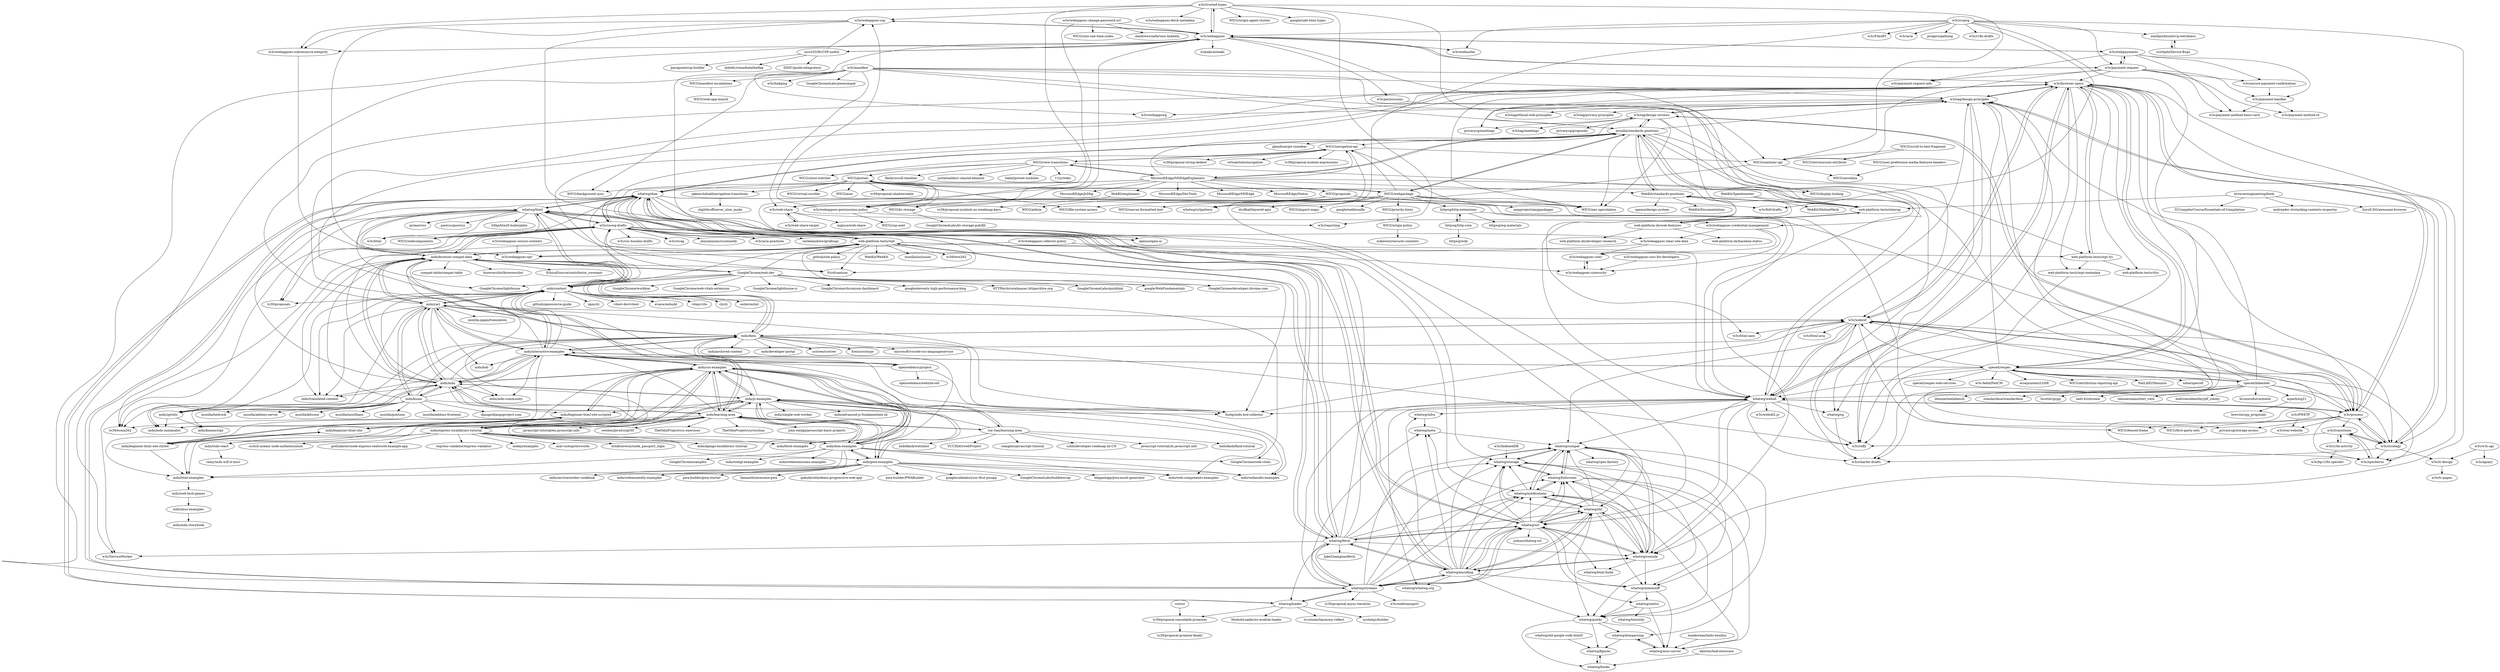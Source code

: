 digraph G {
"w3c/trusted-types" -> "WICG/sanitizer-api"
"w3c/trusted-types" -> "w3c/webappsec-csp"
"w3c/trusted-types" -> "w3c/webappsec-fetch-metadata"
"w3c/trusted-types" -> "w3c/webappsec-subresource-integrity"
"w3c/trusted-types" -> "w3c/webappsec-permissions-policy"
"w3c/trusted-types" -> "w3c/webappsec"
"w3c/trusted-types" -> "WICG/origin-agent-cluster"
"w3c/trusted-types" -> "google/safe-html-types"
"w3c/trusted-types" -> "WICG/display-locking"
"w3c/trusted-types" -> "w3c/reporting"
"w3c/webappsec" -> "w3c/webappsec-csp"
"w3c/webappsec" -> "w3c/webpayments"
"w3c/webappsec" -> "w3c/payment-request"
"w3c/webappsec" -> "w3c/webappsec-subresource-integrity"
"w3c/webappsec" -> "w3c/webappsec-permissions-policy"
"w3c/webappsec" -> "w3c/trusted-types"
"w3c/webappsec" -> "WICG/sanitizer-api"
"w3c/webappsec" -> "w3c/webauthn" ["e"=1]
"w3c/webappsec" -> "nico3333fr/CSP-useful"
"w3c/webappsec" -> "xsleaks/xsleaks" ["e"=1]
"w3c/webappsec" -> "w3c/permissions"
"whatwg/html" -> "whatwg/dom"
"whatwg/html" -> "w3c/csswg-drafts"
"whatwg/html" -> "tc39/ecma262" ["e"=1]
"whatwg/html" -> "w3c/html" ["e"=1]
"whatwg/html" -> "web-platform-tests/wpt"
"whatwg/html" -> "tc39/proposals" ["e"=1]
"whatwg/html" -> "mdn/browser-compat-data"
"whatwg/html" -> "mdn/content"
"whatwg/html" -> "whatwg/fetch"
"whatwg/html" -> "WICG/webcomponents" ["e"=1]
"whatwg/html" -> "Fyrd/caniuse" ["e"=1]
"whatwg/html" -> "h5bp/html5-boilerplate" ["e"=1]
"whatwg/html" -> "primer/css" ["e"=1]
"whatwg/html" -> "postcss/postcss" ["e"=1]
"whatwg/html" -> "GoogleChrome/lighthouse" ["e"=1]
"GoogleChrome/web.dev" -> "GoogleChrome/developer.chrome.com" ["e"=1]
"GoogleChrome/web.dev" -> "GoogleChrome/workbox" ["e"=1]
"GoogleChrome/web.dev" -> "GoogleChrome/web-vitals-extension" ["e"=1]
"GoogleChrome/web.dev" -> "GoogleChrome/lighthouse-ci" ["e"=1]
"GoogleChrome/web.dev" -> "GoogleChrome/web-vitals" ["e"=1]
"GoogleChrome/web.dev" -> "GoogleChrome/lighthouse" ["e"=1]
"GoogleChrome/web.dev" -> "mdn/browser-compat-data"
"GoogleChrome/web.dev" -> "mdn/content"
"GoogleChrome/web.dev" -> "GoogleChrome/chromium-dashboard" ["e"=1]
"GoogleChrome/web.dev" -> "web-platform-tests/wpt"
"GoogleChrome/web.dev" -> "w3c/csswg-drafts"
"GoogleChrome/web.dev" -> "google/eleventy-high-performance-blog" ["e"=1]
"GoogleChrome/web.dev" -> "HTTPArchive/almanac.httparchive.org" ["e"=1]
"GoogleChrome/web.dev" -> "GoogleChromeLabs/quicklink" ["e"=1]
"GoogleChrome/web.dev" -> "google/WebFundamentals" ["e"=1]
"WICG/priority-hints" -> "WICG/origin-policy"
"mozilla/standards-positions" -> "WebKit/standards-positions"
"mozilla/standards-positions" -> "w3ctag/design-reviews"
"mozilla/standards-positions" -> "w3c/browser-specs"
"mozilla/standards-positions" -> "WICG/webpackage"
"mozilla/standards-positions" -> "w3ctag/design-principles"
"mozilla/standards-positions" -> "web-platform-tests/interop"
"mozilla/standards-positions" -> "glandium/git-cinnabar" ["e"=1]
"mozilla/standards-positions" -> "privacycg/storage-access" ["e"=1]
"mozilla/standards-positions" -> "whatwg/webidl"
"mozilla/standards-positions" -> "MicrosoftEdge/MSEdgeExplainers"
"mozilla/standards-positions" -> "web-platform-tests/wpt.fyi"
"mozilla/standards-positions" -> "w3c/html-aam" ["e"=1]
"mozilla/standards-positions" -> "WICG/nav-speculation"
"mozilla/standards-positions" -> "WICG/navigation-api"
"mozilla/standards-positions" -> "whatwg/dom"
"MicrosoftEdge/MSEdgeExplainers" -> "MicrosoftEdge/MSEdge" ["e"=1]
"MicrosoftEdge/MSEdgeExplainers" -> "MicrosoftEdge/Status" ["e"=1]
"MicrosoftEdge/MSEdgeExplainers" -> "mozilla/standards-positions"
"MicrosoftEdge/MSEdgeExplainers" -> "WICG/proposals"
"MicrosoftEdge/MSEdgeExplainers" -> "w3ctag/design-reviews"
"MicrosoftEdge/MSEdgeExplainers" -> "WebKit/standards-positions"
"MicrosoftEdge/MSEdgeExplainers" -> "whatwg/webidl"
"MicrosoftEdge/MSEdgeExplainers" -> "openui/open-ui" ["e"=1]
"MicrosoftEdge/MSEdgeExplainers" -> "whatwg/dom"
"MicrosoftEdge/MSEdgeExplainers" -> "WICG/navigation-api"
"MicrosoftEdge/MSEdgeExplainers" -> "WebKit/explainers"
"MicrosoftEdge/MSEdgeExplainers" -> "w3c/csswg-drafts"
"MicrosoftEdge/MSEdgeExplainers" -> "WICG/view-transitions"
"MicrosoftEdge/MSEdgeExplainers" -> "MicrosoftEdge/JsDbg"
"MicrosoftEdge/MSEdgeExplainers" -> "MicrosoftEdge/DevTools"
"mdn/yari" -> "mdn/interactive-examples"
"mdn/yari" -> "mdn/data"
"mdn/yari" -> "mdn/translated-content" ["e"=1]
"mdn/yari" -> "mdn/content"
"mdn/yari" -> "mdn/mdn-community"
"mdn/yari" -> "mdn/browser-compat-data"
"mdn/yari" -> "mdn/bob"
"mdn/yari" -> "mdn/mdn-minimalist"
"mdn/yari" -> "mdn/kuma"
"mdn/yari" -> "mdn/mdn"
"mdn/yari" -> "foolip/mdn-bcd-collector"
"mdn/yari" -> "w3c/browser-specs"
"mdn/yari" -> "openwebdocs/project"
"mdn/yari" -> "w3c/webref"
"mdn/yari" -> "mozilla-japan/translation" ["e"=1]
"mdn/kuma" -> "mozilla/bedrock" ["e"=1]
"mdn/kuma" -> "mdn/yari"
"mdn/kuma" -> "mozilla/addons-server" ["e"=1]
"mdn/kuma" -> "mdn/data"
"mdn/kuma" -> "mdn/interactive-examples"
"mdn/kuma" -> "mozilla/kitsune" ["e"=1]
"mdn/kuma" -> "mdn/mdn"
"mdn/kuma" -> "mdn/kumascript"
"mdn/kuma" -> "mdn/browser-compat-data"
"mdn/kuma" -> "mozilla/mozillians"
"mdn/kuma" -> "mozilla/pontoon" ["e"=1]
"mdn/kuma" -> "mozilla/addons-frontend" ["e"=1]
"mdn/kuma" -> "django/djangoproject.com" ["e"=1]
"mdn/kuma" -> "mdn/sprints"
"mdn/kuma" -> "foolip/mdn-bcd-collector"
"web-platform-tests/wpt.fyi" -> "web-platform-tests/wpt-metadata"
"web-platform-tests/wpt.fyi" -> "w3c/browser-specs"
"web-platform-tests/wpt.fyi" -> "web-platform-tests/rfcs"
"browserengineering/book" -> "ZeroX-DG/awesome-browser"
"browserengineering/book" -> "IUCompilerCourse/Essentials-of-Compilation" ["e"=1]
"browserengineering/book" -> "andreadev-it/stacking-contexts-inspector" ["e"=1]
"browserengineering/book" -> "web-platform-tests/interop"
"WICG/portals" -> "WICG/webpackage"
"WICG/portals" -> "jakearchibald/navigation-transitions"
"WICG/portals" -> "WICG/kv-storage"
"WICG/portals" -> "WICG/display-locking"
"WICG/portals" -> "WICG/virtual-scroller" ["e"=1]
"WICG/portals" -> "w3c/webappsec-permissions-policy"
"WICG/portals" -> "WICG/file-system-access" ["e"=1]
"WICG/portals" -> "WICG/background-sync" ["e"=1]
"WICG/portals" -> "WICG/aom" ["e"=1]
"WICG/portals" -> "w3c/web-share"
"WICG/portals" -> "tc39/proposal-shadowrealm" ["e"=1]
"w3c/webappsec-change-password-url" -> "WICG/sms-one-time-codes"
"w3c/webappsec-change-password-url" -> "w3c/webappsec-permissions-policy"
"w3c/webappsec-change-password-url" -> "dandrews/nefarious-linkedin"
"w3c/webappsec-change-password-url" -> "w3c/webappsec"
"w3ctag/design-reviews" -> "w3ctag/design-principles"
"w3ctag/design-reviews" -> "privacycg/meetings" ["e"=1]
"w3ctag/design-reviews" -> "w3ctag/meetings"
"w3ctag/design-reviews" -> "privacycg/proposals" ["e"=1]
"w3ctag/design-reviews" -> "mozilla/standards-positions"
"w3ctag/design-reviews" -> "w3c/process"
"w3ctag/design-reviews" -> "w3c/charter-drafts"
"w3ctag/design-reviews" -> "WICG/nav-speculation"
"web-platform-tests/wpt-metadata" -> "w3c/reffy"
"roy-tian/learning-area" -> "mdn/learning-area"
"roy-tian/learning-area" -> "mdn/css-examples"
"roy-tian/learning-area" -> "javascript-tutorial/zh.javascript.info" ["e"=1]
"roy-tian/learning-area" -> "helloflask/flask-tutorial" ["e"=1]
"roy-tian/learning-area" -> "helloflask/watchlist" ["e"=1]
"roy-tian/learning-area" -> "YUUXIAO/webProject" ["e"=1]
"roy-tian/learning-area" -> "wangdoc/javascript-tutorial" ["e"=1]
"roy-tian/learning-area" -> "mdn/js-examples"
"roy-tian/learning-area" -> "ccloli/developer-roadmap-zh-CN" ["e"=1]
"whatwg/streams" -> "whatwg/url"
"whatwg/streams" -> "whatwg/encoding"
"whatwg/streams" -> "whatwg/fetch"
"whatwg/streams" -> "whatwg/dom"
"whatwg/streams" -> "whatwg/loader"
"whatwg/streams" -> "whatwg/storage"
"whatwg/streams" -> "whatwg/xhr"
"whatwg/streams" -> "whatwg/notifications"
"whatwg/streams" -> "whatwg/fullscreen"
"whatwg/streams" -> "whatwg/meta"
"whatwg/streams" -> "w3c/webtransport" ["e"=1]
"whatwg/streams" -> "whatwg/webidl"
"whatwg/streams" -> "tc39/proposal-async-iteration" ["e"=1]
"whatwg/streams" -> "whatwg/compat"
"whatwg/streams" -> "w3c/webappsec"
"mdn/pwa-examples" -> "pwa-builder/pwa-starter" ["e"=1]
"mdn/pwa-examples" -> "hemanth/awesome-pwa" ["e"=1]
"mdn/pwa-examples" -> "mdn/css-examples"
"mdn/pwa-examples" -> "gokulkrishh/demo-progressive-web-app" ["e"=1]
"mdn/pwa-examples" -> "mdn/html-examples"
"mdn/pwa-examples" -> "mdn/serviceworker-cookbook" ["e"=1]
"mdn/pwa-examples" -> "mdn/webassembly-examples" ["e"=1]
"mdn/pwa-examples" -> "pwa-builder/PWABuilder" ["e"=1]
"mdn/pwa-examples" -> "mdn/dom-examples"
"mdn/pwa-examples" -> "googlecodelabs/your-first-pwapp" ["e"=1]
"mdn/pwa-examples" -> "mdn/web-components-examples" ["e"=1]
"mdn/pwa-examples" -> "mdn/js-examples"
"mdn/pwa-examples" -> "mdn/webaudio-examples" ["e"=1]
"mdn/pwa-examples" -> "GoogleChromeLabs/bubblewrap" ["e"=1]
"mdn/pwa-examples" -> "elegantapp/pwa-asset-generator" ["e"=1]
"whatwg/webidl" -> "whatwg/compat"
"whatwg/webidl" -> "whatwg/sg"
"whatwg/webidl" -> "w3c/browser-specs"
"whatwg/webidl" -> "w3c/process"
"whatwg/webidl" -> "w3c/webref"
"whatwg/webidl" -> "w3c/webidl2.js"
"whatwg/webidl" -> "w3ctag/design-principles"
"whatwg/webidl" -> "w3c/charter-drafts"
"whatwg/webidl" -> "w3c/reffy"
"whatwg/webidl" -> "w3c/strategy"
"whatwg/webidl" -> "whatwg/console"
"whatwg/webidl" -> "whatwg/whatwg.org"
"whatwg/webidl" -> "foolip/mdn-bcd-collector"
"whatwg/webidl" -> "whatwg/infra"
"whatwg/webidl" -> "whatwg/url"
"w3ctag/design-principles" -> "w3c/charter-drafts"
"w3ctag/design-principles" -> "w3ctag/privacy-principles"
"w3ctag/design-principles" -> "whatwg/sg"
"w3ctag/design-principles" -> "w3c/browser-specs"
"w3ctag/design-principles" -> "w3c/webappswg"
"w3ctag/design-principles" -> "privacycg/meetings" ["e"=1]
"w3ctag/design-principles" -> "w3c/reffy"
"w3ctag/design-principles" -> "w3c/strategy"
"w3ctag/design-principles" -> "w3ctag/ethical-web-principles"
"w3ctag/design-principles" -> "w3ctag/design-reviews"
"WICG/kv-storage" -> "GoogleChromeLabs/kv-storage-polyfill"
"w3c/specberus" -> "w3c/transitions"
"WICG/scroll-to-text-fragment" -> "WICG/intrinsicsize-attribute"
"WICG/scroll-to-text-fragment" -> "WICG/sanitizer-api"
"whatwg/sg" -> "w3c/charter-drafts"
"w3c/PWETF" -> "w3c/wai-website"
"mdn/sprints" -> "mdn/kumascript"
"mdn/sprints" -> "mdn/mdn-minimalist"
"mdn/sprints" -> "mdn/mdn"
"mpark/wg21" -> "brevzin/cpp_proposals"
"whatwg/books" -> "whatwg/figures"
"lonekorean/hello-houdini" -> "whatwg/misc-server"
"mdn/imsc-examples" -> "mdn/mdn-storybook"
"whatwg/figures" -> "whatwg/books"
"mdn/content" -> "mdn/translated-content" ["e"=1]
"mdn/content" -> "mdn/browser-compat-data"
"mdn/content" -> "mdn/yari"
"mdn/content" -> "w3c/csswg-drafts"
"mdn/content" -> "npm/cli" ["e"=1]
"mdn/content" -> "whatwg/html"
"mdn/content" -> "mdn/learning-area"
"mdn/content" -> "tc39/proposals" ["e"=1]
"mdn/content" -> "tc39/ecma262" ["e"=1]
"mdn/content" -> "vitest-dev/vitest" ["e"=1]
"mdn/content" -> "evanw/esbuild" ["e"=1]
"mdn/content" -> "vitejs/vite" ["e"=1]
"mdn/content" -> "cli/cli" ["e"=1]
"mdn/content" -> "eslint/eslint" ["e"=1]
"mdn/content" -> "github/opensource.guide" ["e"=1]
"mdn/beginner-html-site-scripted" -> "mdn/beginner-html-site-styled"
"mdn/beginner-html-site-scripted" -> "mdn/beginner-html-site"
"mdn/beginner-html-site-scripted" -> "mdn/html-examples"
"mdn/beginner-html-site-scripted" -> "mdn/css-examples"
"w3c/svgwg" -> "w3c/fxtf-drafts"
"w3c/svgwg" -> "speced/respec"
"w3c/svgwg" -> "emilbjorklund/svg-weirdness"
"w3c/svgwg" -> "w3c/FileAPI"
"w3c/svgwg" -> "w3c/aria" ["e"=1]
"w3c/svgwg" -> "whatwg/url"
"w3c/svgwg" -> "progers/pathseg" ["e"=1]
"w3c/svgwg" -> "whatwg/console"
"w3c/svgwg" -> "w3c/payment-request"
"w3c/svgwg" -> "w3c/webappsec"
"w3c/svgwg" -> "w3c/i18n-drafts"
"w3c/svgwg" -> "w3c/webauthn" ["e"=1]
"w3c/browser-specs" -> "w3c/webref"
"w3c/browser-specs" -> "w3c/reffy"
"w3c/browser-specs" -> "foolip/mdn-bcd-collector"
"w3c/browser-specs" -> "web-platform-tests/wpt.fyi"
"w3c/browser-specs" -> "w3ctag/design-principles"
"w3c/browser-specs" -> "w3c/charter-drafts"
"w3c/browser-specs" -> "web-platform-tests/wpt-metadata"
"w3c/browser-specs" -> "w3c/process"
"w3c/browser-specs" -> "w3c/specberus"
"w3c/browser-specs" -> "web-platform-tests/rfcs"
"w3c/browser-specs" -> "WICG/nav-speculation"
"w3c/browser-specs" -> "whatwg/webidl"
"w3c/browser-specs" -> "w3c/strategy"
"w3c/browser-specs" -> "speced/respec"
"w3c/browser-specs" -> "whatwg/sg"
"w3c/secure-payment-confirmation" -> "w3c/payment-handler"
"whatwg/loader" -> "ModuleLoader/es-module-loader" ["e"=1]
"whatwg/loader" -> "whatwg/streams"
"whatwg/loader" -> "tvcutsem/harmony-reflect" ["e"=1]
"whatwg/loader" -> "systemjs/builder" ["e"=1]
"whatwg/loader" -> "tc39/proposal-cancelable-promises"
"whatwg/loader" -> "whatwg/dom"
"mdn/beginner-html-site" -> "mdn/beginner-html-site-styled"
"mdn/beginner-html-site" -> "mdn/beginner-html-site-scripted"
"mdn/beginner-html-site" -> "mdn/html-examples"
"mdn/beginner-html-site-styled" -> "mdn/beginner-html-site"
"mdn/beginner-html-site-styled" -> "mdn/beginner-html-site-scripted"
"mdn/beginner-html-site-styled" -> "mdn/html-examples"
"httpwg/http-extensions" -> "httpwg/http-core"
"httpwg/http-extensions" -> "w3c/process"
"httpwg/http-extensions" -> "httpwg/wg-materials"
"whatwg/console" -> "whatwg/fullscreen"
"whatwg/console" -> "whatwg/notifications"
"whatwg/console" -> "whatwg/compat"
"whatwg/console" -> "whatwg/url"
"whatwg/console" -> "whatwg/mimesniff"
"whatwg/console" -> "whatwg/xhr"
"whatwg/console" -> "whatwg/storage"
"whatwg/console" -> "whatwg/encoding"
"whatwg/console" -> "whatwg/html-build"
"WICG/proposals" -> "WICG/canvas-formatted-text"
"WICG/proposals" -> "w3c/fxtf-drafts"
"WICG/proposals" -> "WICG/nav-speculation"
"WICG/proposals" -> "whatwg/urlpattern"
"WICG/proposals" -> "WICG/admin"
"WICG/manifest-incubations" -> "WICG/web-app-launch"
"w3c/IndexedDB" -> "whatwg/storage"
"httpwg/http-core" -> "httpwg/http-extensions"
"httpwg/http-core" -> "httpwg/wiki"
"WebKit/explainers" -> "tc39/proposal-symbols-as-weakmap-keys"
"mdn/todo-react" -> "remy/mdn-will-it-miss"
"kkortes/leaf-showcase" -> "whatwg/books"
"w3c/permissions" -> "w3c/webappsec-credential-management"
"WICG/navigation-api" -> "WICG/close-watcher"
"WICG/navigation-api" -> "whatwg/urlpattern"
"WICG/navigation-api" -> "WICG/nav-speculation"
"WICG/navigation-api" -> "WICG/view-transitions"
"WICG/navigation-api" -> "WICG/sanitizer-api"
"WICG/navigation-api" -> "tc39/proposal-string-dedent" ["e"=1]
"WICG/navigation-api" -> "virtualstate/navigation"
"WICG/navigation-api" -> "tc39/proposal-module-expressions" ["e"=1]
"whatwg/compat" -> "whatwg/fullscreen"
"whatwg/compat" -> "whatwg/storage"
"whatwg/compat" -> "whatwg/notifications"
"whatwg/compat" -> "whatwg/mimesniff"
"whatwg/compat" -> "whatwg/spec-factory"
"whatwg/compat" -> "whatwg/quirks"
"whatwg/compat" -> "whatwg/console"
"web-platform-tests/wpt" -> "mdn/browser-compat-data"
"web-platform-tests/wpt" -> "w3c/csswg-drafts"
"web-platform-tests/wpt" -> "whatwg/html"
"web-platform-tests/wpt" -> "whatwg/dom"
"web-platform-tests/wpt" -> "whatwg/webidl"
"web-platform-tests/wpt" -> "whatwg/fetch"
"web-platform-tests/wpt" -> "Fyrd/caniuse" ["e"=1]
"web-platform-tests/wpt" -> "web-platform-tests/wpt.fyi"
"web-platform-tests/wpt" -> "GoogleChrome/developer.chrome.com" ["e"=1]
"web-platform-tests/wpt" -> "w3c/ServiceWorker" ["e"=1]
"web-platform-tests/wpt" -> "github/site-policy" ["e"=1]
"web-platform-tests/wpt" -> "WebKit/WebKit" ["e"=1]
"web-platform-tests/wpt" -> "mozilla/inclusion" ["e"=1]
"web-platform-tests/wpt" -> "mdn/content"
"web-platform-tests/wpt" -> "tc39/test262" ["e"=1]
"w3c/w3c-api" -> "w3c/apiary"
"w3c/w3c-api" -> "w3c/tr-design"
"scottjehl/Device-Bugs" -> "emilbjorklund/svg-weirdness"
"cst/cst" -> "tc39/proposal-cancelable-promises"
"emilbjorklund/svg-weirdness" -> "scottjehl/Device-Bugs"
"whatwg/storage" -> "whatwg/fullscreen"
"whatwg/storage" -> "whatwg/compat"
"whatwg/storage" -> "whatwg/quirks"
"whatwg/storage" -> "whatwg/mimesniff"
"WICG/view-transitions" -> "WICG/navigation-api"
"WICG/view-transitions" -> "flackr/scroll-timeline" ["e"=1]
"WICG/view-transitions" -> "MicrosoftEdge/MSEdgeExplainers"
"WICG/view-transitions" -> "WICG/close-watcher"
"WICG/view-transitions" -> "justintaddei/v-shared-element" ["e"=1]
"WICG/view-transitions" -> "babel/preset-modules" ["e"=1]
"WICG/view-transitions" -> "11ty/webc" ["e"=1]
"WICG/view-transitions" -> "WICG/portals"
"WICG/view-transitions" -> "web-platform-tests/interop"
"openwebdocs/project" -> "foolip/mdn-bcd-collector"
"openwebdocs/project" -> "w3c/browser-specs"
"openwebdocs/project" -> "mdn/data"
"openwebdocs/project" -> "openwebdocs/website-old"
"tc39/proposal-cancelable-promises" -> "tc39/proposal-promise-finally" ["e"=1]
"whatwg/old-google-code-html5" -> "whatwg/figures"
"WICG/user-preference-media-features-headers" -> "WICG/savedata"
"w3c/tr-design" -> "w3c/tr-pages"
"web-platform-tests/interop" -> "WebKit/standards-positions"
"web-platform-tests/interop" -> "web-platform-dx/web-features"
"web-platform-tests/interop" -> "mozilla/standards-positions"
"w3c/i18n-activity" -> "w3c/bp-i18n-specdev"
"w3c/i18n-activity" -> "w3c/transitions"
"web-platform-dx/web-features" -> "web-platform-dx/baseline-status"
"web-platform-dx/web-features" -> "web-platform-tests/interop"
"web-platform-dx/web-features" -> "web-platform-dx/developer-research"
"web-platform-dx/web-features" -> "WebKit/standards-positions"
"nico3333fr/CSP-useful" -> "w3c/webappsec-csp"
"nico3333fr/CSP-useful" -> "paragonie/csp-builder" ["e"=1]
"nico3333fr/CSP-useful" -> "sk4ddy/remediatetheflag"
"nico3333fr/CSP-useful" -> "w3c/webappsec"
"nico3333fr/CSP-useful" -> "DISIC/guide-integrateur" ["e"=1]
"w3c/webappsec-subresource-integrity" -> "w3c/webappsec-epr"
"speced/respec" -> "tobie/specref"
"speced/respec" -> "w3c/browser-specs"
"speced/respec" -> "speced/bikeshed"
"speced/respec" -> "w3c/webref"
"speced/respec" -> "speced/respec-web-services"
"speced/respec" -> "w3c/process"
"speced/respec" -> "w3c-fedid/FedCM" ["e"=1]
"speced/respec" -> "w3ctag/design-principles"
"speced/respec" -> "essepuntato/LODE" ["e"=1]
"speced/respec" -> "w3c/reffy"
"speced/respec" -> "whatwg/webidl"
"speced/respec" -> "WICG/attribution-reporting-api" ["e"=1]
"speced/respec" -> "mdn/interactive-examples"
"speced/respec" -> "NatLibFi/Skosmos" ["e"=1]
"speced/respec" -> "w3c/specberus"
"WebKit/Speedometer" -> "WebKit/MotionMark"
"WebKit/Speedometer" -> "web-platform-tests/interop"
"WICG/sanitizer-api" -> "WICG/savedata"
"WICG/sanitizer-api" -> "whatwg/urlpattern"
"w3c/webappsec-csp" -> "w3c/webappsec-subresource-integrity"
"w3c/webappsec-csp" -> "w3c/webappsec-epr"
"w3c/webappsec-csp" -> "w3c/webappsec"
"w3c/webappsec-csp" -> "w3c/webappsec-clear-site-data"
"w3c/webpayments" -> "w3c/payment-request"
"w3c/webpayments" -> "w3c/payment-handler"
"w3c/webpayments" -> "w3c/payment-method-basic-card"
"w3c/webpayments" -> "w3c/payment-request-info"
"w3c/webpayments" -> "w3c/webappsec"
"w3c/webpayments" -> "w3c/secure-payment-confirmation"
"w3c/webappsec-credential-management" -> "w3c/webappsec-uisecurity"
"w3c/webappsec-credential-management" -> "w3c/webappsec-clear-site-data"
"w3c/webappsec-credential-management" -> "w3c/webappsec-cowl"
"whatwg/wattsi" -> "whatwg/misc-server"
"whatwg/wattsi" -> "whatwg/testutils"
"whatwg/wattsi" -> "whatwg/quirks"
"w3c/webappsec-secure-contexts" -> "w3c/webappsec-epr"
"w3c/webappsec-referrer-policy" -> "w3c/webappsec-epr"
"w3c/webappsec-referrer-policy" -> "w3c/webappsec-uisecurity"
"w3c/webappsec-clear-site-data" -> "w3c/webappsec-epr"
"w3c/webappsec-clear-site-data" -> "w3c/webappsec-cowl"
"w3c/webappsec-cowl" -> "w3c/webappsec-uisecurity"
"w3c/webappsec-uisecurity" -> "w3c/webappsec-cowl"
"mdn/learning-area" -> "mdn/mdn"
"mdn/learning-area" -> "mdn/content"
"mdn/learning-area" -> "mdn/express-locallibrary-tutorial"
"mdn/learning-area" -> "mdn/css-examples"
"mdn/learning-area" -> "javascript-tutorial/en.javascript.info" ["e"=1]
"mdn/learning-area" -> "wesbos/JavaScript30" ["e"=1]
"mdn/learning-area" -> "mdn/django-locallibrary-tutorial" ["e"=1]
"mdn/learning-area" -> "roy-tian/learning-area"
"mdn/learning-area" -> "TheOdinProject/css-exercises" ["e"=1]
"mdn/learning-area" -> "TheOdinProject/curriculum" ["e"=1]
"mdn/learning-area" -> "tc39/ecma262" ["e"=1]
"mdn/learning-area" -> "mdn/dom-examples"
"mdn/learning-area" -> "mdn/interactive-examples"
"mdn/learning-area" -> "mdn/js-examples"
"mdn/learning-area" -> "john-smilga/javascript-basic-projects" ["e"=1]
"whatwg/encoding" -> "whatwg/url"
"whatwg/encoding" -> "whatwg/streams"
"whatwg/encoding" -> "whatwg/storage"
"whatwg/encoding" -> "whatwg/fullscreen"
"whatwg/encoding" -> "whatwg/dom"
"whatwg/encoding" -> "whatwg/notifications"
"whatwg/encoding" -> "whatwg/compat"
"whatwg/encoding" -> "whatwg/xhr"
"whatwg/encoding" -> "whatwg/console"
"whatwg/encoding" -> "whatwg/meta"
"whatwg/encoding" -> "whatwg/mimesniff"
"whatwg/encoding" -> "whatwg/fetch"
"whatwg/encoding" -> "whatwg/whatwg.org"
"whatwg/encoding" -> "whatwg/quirks"
"whatwg/encoding" -> "whatwg/infra"
"mdn/browser-compat-data" -> "mdn/content"
"mdn/browser-compat-data" -> "Fyrd/caniuse" ["e"=1]
"mdn/browser-compat-data" -> "mdn/data"
"mdn/browser-compat-data" -> "web-platform-tests/wpt"
"mdn/browser-compat-data" -> "w3c/csswg-drafts"
"mdn/browser-compat-data" -> "mdn/yari"
"mdn/browser-compat-data" -> "mdn/interactive-examples"
"mdn/browser-compat-data" -> "whatwg/html"
"mdn/browser-compat-data" -> "mdn/mdn"
"mdn/browser-compat-data" -> "browserslist/browserslist" ["e"=1]
"mdn/browser-compat-data" -> "tc39/ecma262" ["e"=1]
"mdn/browser-compat-data" -> "EthicalSource/contributor_covenant" ["e"=1]
"mdn/browser-compat-data" -> "GoogleChrome/web.dev"
"mdn/browser-compat-data" -> "compat-table/compat-table" ["e"=1]
"mdn/browser-compat-data" -> "mdn/translated-content" ["e"=1]
"whatwg/fetch" -> "whatwg/streams"
"whatwg/fetch" -> "whatwg/dom"
"whatwg/fetch" -> "whatwg/url"
"whatwg/fetch" -> "whatwg/encoding"
"whatwg/fetch" -> "whatwg/xhr"
"whatwg/fetch" -> "whatwg/notifications"
"whatwg/fetch" -> "whatwg/html"
"whatwg/fetch" -> "whatwg/webidl"
"whatwg/fetch" -> "whatwg/console"
"whatwg/fetch" -> "JakeChampion/fetch" ["e"=1]
"whatwg/fetch" -> "w3c/webappsec"
"whatwg/fetch" -> "web-platform-tests/wpt"
"whatwg/fetch" -> "whatwg/storage"
"whatwg/fetch" -> "whatwg/loader"
"whatwg/fetch" -> "w3c/ServiceWorker" ["e"=1]
"w3c/payment-request" -> "w3c/webpayments"
"w3c/payment-request" -> "w3c/payment-handler"
"w3c/payment-request" -> "w3c/payment-request-info"
"w3c/payment-request" -> "w3c/secure-payment-confirmation"
"w3c/payment-request" -> "w3c/webappsec"
"w3c/payment-request" -> "w3c/payment-method-id"
"w3c/payment-request" -> "w3c/browser-specs"
"w3c/payment-request" -> "w3c/payment-method-basic-card"
"w3c/payment-request" -> "WICG/sanitizer-api"
"whatwg/dom" -> "whatwg/url"
"whatwg/dom" -> "whatwg/fetch"
"whatwg/dom" -> "whatwg/streams"
"whatwg/dom" -> "whatwg/encoding"
"whatwg/dom" -> "whatwg/html"
"whatwg/dom" -> "whatwg/console"
"whatwg/dom" -> "whatwg/xhr"
"whatwg/dom" -> "web-platform-tests/wpt"
"whatwg/dom" -> "whatwg/storage"
"whatwg/dom" -> "whatwg/loader"
"whatwg/dom" -> "w3c/csswg-drafts"
"whatwg/dom" -> "whatwg/notifications"
"whatwg/dom" -> "WICG/webcomponents" ["e"=1]
"whatwg/dom" -> "whatwg/webidl"
"whatwg/dom" -> "mozilla/standards-positions"
"WebKit/standards-positions" -> "mozilla/standards-positions"
"WebKit/standards-positions" -> "WebKit/Documentation"
"WebKit/standards-positions" -> "web-platform-tests/interop"
"WebKit/standards-positions" -> "openui/design-system"
"w3c/webappsec-permissions-policy" -> "WICG/csp-next"
"w3c/webappsec-permissions-policy" -> "w3c/reporting"
"w3c/webappsec-permissions-policy" -> "w3c/webappsec-csp"
"whatwg/fullscreen" -> "whatwg/notifications"
"whatwg/fullscreen" -> "whatwg/quirks"
"whatwg/fullscreen" -> "whatwg/storage"
"whatwg/fullscreen" -> "whatwg/domparsing"
"whatwg/fullscreen" -> "whatwg/misc-server"
"whatwg/fullscreen" -> "whatwg/compat"
"whatwg/xhr" -> "whatwg/notifications"
"whatwg/xhr" -> "whatwg/fullscreen"
"whatwg/xhr" -> "whatwg/storage"
"whatwg/xhr" -> "whatwg/console"
"whatwg/xhr" -> "whatwg/mimesniff"
"whatwg/xhr" -> "whatwg/url"
"whatwg/xhr" -> "whatwg/encoding"
"whatwg/xhr" -> "whatwg/quirks"
"whatwg/xhr" -> "whatwg/compat"
"whatwg/url" -> "whatwg/encoding"
"whatwg/url" -> "whatwg/dom"
"whatwg/url" -> "whatwg/streams"
"whatwg/url" -> "whatwg/fetch"
"whatwg/url" -> "whatwg/console"
"whatwg/url" -> "whatwg/fullscreen"
"whatwg/url" -> "whatwg/storage"
"whatwg/url" -> "whatwg/xhr"
"whatwg/url" -> "whatwg/notifications"
"whatwg/url" -> "whatwg/mimesniff"
"whatwg/url" -> "jsdom/whatwg-url"
"whatwg/url" -> "whatwg/compat"
"whatwg/url" -> "whatwg/meta"
"whatwg/url" -> "whatwg/wattsi"
"whatwg/url" -> "whatwg/html-build"
"whatwg/mimesniff" -> "whatwg/quirks"
"whatwg/mimesniff" -> "whatwg/misc-server"
"whatwg/mimesniff" -> "whatwg/wattsi"
"whatwg/notifications" -> "whatwg/fullscreen"
"whatwg/notifications" -> "whatwg/compat"
"whatwg/notifications" -> "whatwg/xhr"
"whatwg/notifications" -> "whatwg/console"
"whatwg/notifications" -> "whatwg/storage"
"whatwg/notifications" -> "whatwg/misc-server"
"w3c/web-share" -> "w3c/web-share-target"
"w3c/web-share" -> "mgiuca/web-share" ["e"=1]
"w3c/web-share" -> "w3c/webappsec-credential-management"
"w3c/web-share-target" -> "w3c/web-share"
"w3c/payment-handler" -> "w3c/payment-method-basic-card"
"w3c/payment-handler" -> "w3c/payment-method-id"
"w3c/webappsec-cors-for-developers" -> "w3c/webappsec-uisecurity"
"WICG/origin-policy" -> "mikewest/securer-contexts"
"whatwg/domparsing" -> "whatwg/misc-server"
"whatwg/domparsing" -> "whatwg/figures"
"whatwg/misc-server" -> "whatwg/domparsing"
"whatwg/quirks" -> "whatwg/misc-server"
"whatwg/quirks" -> "whatwg/figures"
"whatwg/quirks" -> "whatwg/domparsing"
"whatwg/quirks" -> "whatwg/books"
"mdn/express-locallibrary-tutorial" -> "mdn/django-locallibrary-tutorial" ["e"=1]
"mdn/express-locallibrary-tutorial" -> "mdn/learning-area"
"mdn/express-locallibrary-tutorial" -> "mdn/css-examples"
"mdn/express-locallibrary-tutorial" -> "mdn/todo-react"
"mdn/express-locallibrary-tutorial" -> "mdn/js-examples"
"mdn/express-locallibrary-tutorial" -> "gothinkster/node-express-realworld-example-app" ["e"=1]
"mdn/express-locallibrary-tutorial" -> "express-validator/express-validator" ["e"=1]
"mdn/express-locallibrary-tutorial" -> "mdn/dom-examples"
"mdn/express-locallibrary-tutorial" -> "mdn/pwa-examples"
"mdn/express-locallibrary-tutorial" -> "mdn/mdn"
"mdn/express-locallibrary-tutorial" -> "nodejs/examples"
"mdn/express-locallibrary-tutorial" -> "azat-co/expressworks" ["e"=1]
"mdn/express-locallibrary-tutorial" -> "bradtraversy/node_passport_login" ["e"=1]
"mdn/express-locallibrary-tutorial" -> "mdn/fetch-examples"
"mdn/express-locallibrary-tutorial" -> "scotch-io/easy-node-authentication" ["e"=1]
"mdn/js-examples" -> "mdn/css-examples"
"mdn/js-examples" -> "mdn/dom-examples"
"mdn/js-examples" -> "mdn/webaudio-examples" ["e"=1]
"mdn/js-examples" -> "mdn/interactive-examples"
"mdn/js-examples" -> "mdn/advanced-js-fundamentals-ck" ["e"=1]
"mdn/js-examples" -> "mdn/html-examples"
"mdn/js-examples" -> "mdn/web-components-examples" ["e"=1]
"mdn/js-examples" -> "mdn/fetch-examples"
"mdn/js-examples" -> "mdn/mdn"
"mdn/js-examples" -> "mdn/express-locallibrary-tutorial"
"mdn/js-examples" -> "mdn/beginner-html-site-scripted"
"mdn/js-examples" -> "mdn/pwa-examples"
"mdn/js-examples" -> "mdn/learning-area"
"mdn/js-examples" -> "mdn/todo-react"
"mdn/js-examples" -> "mdn/simple-web-worker" ["e"=1]
"mdn/data" -> "mdn/interactive-examples"
"mdn/data" -> "w3c/webref"
"mdn/data" -> "mdn/mdn-minimalist"
"mdn/data" -> "w3c/browser-specs"
"mdn/data" -> "mdn/yari"
"mdn/data" -> "csstree/csstree" ["e"=1]
"mdn/data" -> "openwebdocs/project"
"mdn/data" -> "foolip/mdn-bcd-collector"
"mdn/data" -> "mdn/sprints"
"mdn/data" -> "mdn/browser-compat-data"
"mdn/data" -> "frenic/csstype" ["e"=1]
"mdn/data" -> "w3c/reffy"
"mdn/data" -> "microsoft/vscode-css-languageservice" ["e"=1]
"mdn/data" -> "mdn/archived-content"
"mdn/data" -> "mdn/developer-portal"
"WICG/webpackage" -> "WICG/portals"
"WICG/webpackage" -> "w3c/webappsec-permissions-policy"
"WICG/webpackage" -> "WICG/file-system-access" ["e"=1]
"WICG/webpackage" -> "mozilla/standards-positions"
"WICG/webpackage" -> "WICG/nav-speculation"
"WICG/webpackage" -> "WICG/navigation-api"
"WICG/webpackage" -> "w3c/web-share"
"WICG/webpackage" -> "ampproject/amppackager" ["e"=1]
"WICG/webpackage" -> "drufball/layered-apis"
"WICG/webpackage" -> "WICG/import-maps" ["e"=1]
"WICG/webpackage" -> "google/webbundle"
"WICG/webpackage" -> "WICG/kv-storage"
"WICG/webpackage" -> "WICG/priority-hints"
"WICG/webpackage" -> "WICG/first-party-sets" ["e"=1]
"WICG/webpackage" -> "httpwg/http-extensions"
"mdn/css-examples" -> "mdn/interactive-examples"
"mdn/css-examples" -> "mdn/js-examples"
"mdn/css-examples" -> "mdn/beginner-html-site-scripted"
"mdn/css-examples" -> "mdn/html-examples"
"mdn/css-examples" -> "mdn/beginner-html-site-styled"
"mdn/css-examples" -> "mdn/mdn"
"mdn/css-examples" -> "mdn/learning-area"
"mdn/css-examples" -> "mdn/pwa-examples"
"mdn/css-examples" -> "mdn/beginner-html-site"
"mdn/css-examples" -> "mdn/mdn-minimalist"
"mdn/css-examples" -> "mdn/express-locallibrary-tutorial"
"mdn/css-examples" -> "mdn/fetch-examples"
"mdn/css-examples" -> "mdn/webaudio-examples" ["e"=1]
"mdn/css-examples" -> "mdn/dom-examples"
"mdn/css-examples" -> "roy-tian/learning-area"
"w3c/strategy" -> "w3c/transitions"
"w3c/strategy" -> "w3c/specberus"
"w3c/strategy" -> "w3c/tr-design"
"w3c/strategy" -> "w3c/charter-drafts"
"w3c/strategy" -> "w3c/process"
"w3c/strategy" -> "w3ctag/design-principles"
"jakearchibald/navigation-transitions" -> "slightlyoff/never_slow_mode"
"whatwg/meta" -> "whatwg/compat"
"whatwg/infra" -> "whatwg/meta"
"w3c/transitions" -> "w3c/i18n-activity"
"w3c/transitions" -> "w3c/specberus"
"w3c/transitions" -> "w3c/strategy"
"w3c/transitions" -> "w3c/reffy"
"mdn/dom-examples" -> "mdn/web-components-examples" ["e"=1]
"mdn/dom-examples" -> "mdn/webaudio-examples" ["e"=1]
"mdn/dom-examples" -> "mdn/interactive-examples"
"mdn/dom-examples" -> "mdn/js-examples"
"mdn/dom-examples" -> "mdn/serviceworker-cookbook" ["e"=1]
"mdn/dom-examples" -> "mdn/webextensions-examples" ["e"=1]
"mdn/dom-examples" -> "GoogleChrome/samples" ["e"=1]
"mdn/dom-examples" -> "mdn/pwa-examples"
"mdn/dom-examples" -> "mdn/content"
"mdn/dom-examples" -> "mdn/css-examples"
"mdn/dom-examples" -> "GoogleChrome/web-vitals" ["e"=1]
"mdn/dom-examples" -> "mdn/browser-compat-data"
"mdn/dom-examples" -> "mdn/webassembly-examples" ["e"=1]
"mdn/dom-examples" -> "mdn/webgl-examples" ["e"=1]
"mdn/dom-examples" -> "mdn/learning-area"
"mdn/mdn" -> "mdn/sprints"
"mdn/mdn" -> "mdn/interactive-examples"
"mdn/mdn" -> "mdn/learning-area"
"mdn/mdn" -> "mdn/browser-compat-data"
"mdn/mdn" -> "mdn/yari"
"mdn/mdn" -> "mdn/data"
"mdn/mdn" -> "mdn/css-examples"
"mdn/mdn" -> "mdn/content"
"mdn/mdn" -> "mdn/beginner-html-site-scripted"
"mdn/mdn" -> "mdn/translated-content" ["e"=1]
"mdn/mdn" -> "mdn/kuma"
"mdn/mdn" -> "mdn/js-examples"
"mdn/mdn" -> "mdn/mdn-community"
"mdn/mdn" -> "whatwg/dom"
"mdn/mdn" -> "w3c/csswg-drafts"
"speced/bikeshed" -> "speced/respec"
"speced/bikeshed" -> "w3c/process"
"speced/bikeshed" -> "ldionne/metabench" ["e"=1]
"speced/bikeshed" -> "w3ctag/design-principles"
"speced/bikeshed" -> "standardese/standardese" ["e"=1]
"speced/bikeshed" -> "whatwg/webidl"
"speced/bikeshed" -> "hsutter/gcpp" ["e"=1]
"speced/bikeshed" -> "w3c/browser-specs"
"speced/bikeshed" -> "w3c/webref"
"speced/bikeshed" -> "ned14/outcome" ["e"=1]
"speced/bikeshed" -> "w3c/strategy"
"speced/bikeshed" -> "tahonermann/text_view" ["e"=1]
"speced/bikeshed" -> "mattreecebentley/plf_colony" ["e"=1]
"speced/bikeshed" -> "brunocodutra/metal" ["e"=1]
"speced/bikeshed" -> "mpark/wg21"
"mdn/web-tech-games" -> "mdn/imsc-examples"
"w3c/process" -> "w3c/strategy"
"w3c/process" -> "WICG/first-party-sets" ["e"=1]
"w3c/process" -> "w3c/specberus"
"w3c/process" -> "w3c/browser-specs"
"w3c/process" -> "w3ctag/design-principles"
"w3c/process" -> "w3c/transitions"
"w3c/process" -> "whatwg/webidl"
"w3c/process" -> "w3c/webref"
"w3c/process" -> "privacycg/storage-access" ["e"=1]
"w3c/process" -> "WICG/fenced-frame" ["e"=1]
"w3c/process" -> "w3ctag/design-reviews"
"w3c/process" -> "w3c/wai-website"
"w3c/csswg-drafts" -> "w3c/css-houdini-drafts" ["e"=1]
"w3c/csswg-drafts" -> "w3c/wcag" ["e"=1]
"w3c/csswg-drafts" -> "whatwg/html"
"w3c/csswg-drafts" -> "openui/open-ui" ["e"=1]
"w3c/csswg-drafts" -> "Fyrd/caniuse" ["e"=1]
"w3c/csswg-drafts" -> "WICG/webcomponents" ["e"=1]
"w3c/csswg-drafts" -> "w3c/html" ["e"=1]
"w3c/csswg-drafts" -> "tc39/ecma262" ["e"=1]
"w3c/csswg-drafts" -> "web-platform-tests/wpt"
"w3c/csswg-drafts" -> "tc39/proposals" ["e"=1]
"w3c/csswg-drafts" -> "mdn/browser-compat-data"
"w3c/csswg-drafts" -> "jensimmons/cssremedy" ["e"=1]
"w3c/csswg-drafts" -> "w3c/aria-practices" ["e"=1]
"w3c/csswg-drafts" -> "whatwg/dom"
"w3c/csswg-drafts" -> "rachelandrew/gridbugs" ["e"=1]
"mdn/interactive-examples" -> "mdn/data"
"mdn/interactive-examples" -> "mdn/yari"
"mdn/interactive-examples" -> "mdn/mdn-minimalist"
"mdn/interactive-examples" -> "mdn/bob"
"mdn/interactive-examples" -> "w3c/browser-specs"
"mdn/interactive-examples" -> "foolip/mdn-bcd-collector"
"mdn/interactive-examples" -> "mdn/css-examples"
"mdn/interactive-examples" -> "w3c/webref"
"mdn/interactive-examples" -> "mdn/mdn"
"mdn/interactive-examples" -> "speced/respec"
"mdn/interactive-examples" -> "mdn/browser-compat-data"
"mdn/interactive-examples" -> "openwebdocs/project"
"mdn/interactive-examples" -> "mdn/content"
"mdn/interactive-examples" -> "mdn/mdn-community"
"mdn/interactive-examples" -> "mdn/translated-content" ["e"=1]
"w3c/webref" -> "w3c/browser-specs"
"w3c/webref" -> "w3c/reffy"
"w3c/webref" -> "mdn/data"
"w3c/webref" -> "foolip/mdn-bcd-collector"
"w3c/webref" -> "w3c/process"
"w3c/webref" -> "w3c/html-aria" ["e"=1]
"w3c/webref" -> "w3c/strategy"
"w3c/webref" -> "whatwg/webidl"
"w3c/webref" -> "WICG/fenced-frame" ["e"=1]
"w3c/webref" -> "whatwg/compat"
"w3c/webref" -> "w3c/html-aam" ["e"=1]
"w3c/webref" -> "w3c/specberus"
"w3c/manifest" -> "w3c/ServiceWorker" ["e"=1]
"w3c/manifest" -> "w3c/webappswg"
"w3c/manifest" -> "WICG/manifest-incubations"
"w3c/manifest" -> "whatwg/webidl"
"w3c/manifest" -> "w3c/browser-specs"
"w3c/manifest" -> "w3c/badging"
"w3c/manifest" -> "WICG/background-sync" ["e"=1]
"w3c/manifest" -> "w3c/web-share"
"w3c/manifest" -> "w3c/webref"
"w3c/manifest" -> "GoogleChromeLabs/pwacompat" ["e"=1]
"w3c/manifest" -> "w3ctag/design-principles"
"w3c/manifest" -> "mozilla/standards-positions"
"mdn/html-examples" -> "mdn/web-tech-games"
"w3c/trusted-types" ["l"="9.502,-44.283"]
"WICG/sanitizer-api" ["l"="9.566,-44.27"]
"w3c/webappsec-csp" ["l"="9.524,-44.316"]
"w3c/webappsec-fetch-metadata" ["l"="9.443,-44.266"]
"w3c/webappsec-subresource-integrity" ["l"="9.521,-44.303"]
"w3c/webappsec-permissions-policy" ["l"="9.525,-44.279"]
"w3c/webappsec" ["l"="9.589,-44.313"]
"WICG/origin-agent-cluster" ["l"="9.471,-44.276"]
"google/safe-html-types" ["l"="9.464,-44.262"]
"WICG/display-locking" ["l"="9.45,-44.29"]
"w3c/reporting" ["l"="9.495,-44.262"]
"w3c/webpayments" ["l"="9.59,-44.338"]
"w3c/payment-request" ["l"="9.619,-44.336"]
"w3c/webauthn" ["l"="55.926,3.825"]
"nico3333fr/CSP-useful" ["l"="9.545,-44.347"]
"xsleaks/xsleaks" ["l"="-47.471,-30.082"]
"w3c/permissions" ["l"="9.518,-44.339"]
"whatwg/html" ["l"="9.891,-44.431"]
"whatwg/dom" ["l"="9.816,-44.381"]
"w3c/csswg-drafts" ["l"="9.847,-44.45"]
"tc39/ecma262" ["l"="-0.693,-31.513"]
"w3c/html" ["l"="-8.504,-24.167"]
"web-platform-tests/wpt" ["l"="9.828,-44.423"]
"tc39/proposals" ["l"="-0.783,-31.473"]
"mdn/browser-compat-data" ["l"="9.818,-44.482"]
"mdn/content" ["l"="9.854,-44.508"]
"whatwg/fetch" ["l"="9.835,-44.369"]
"WICG/webcomponents" ["l"="-9.246,-24.461"]
"Fyrd/caniuse" ["l"="-0.462,-31.505"]
"h5bp/html5-boilerplate" ["l"="-0.686,-32.032"]
"primer/css" ["l"="22.404,-27.091"]
"postcss/postcss" ["l"="-0.627,-31.626"]
"GoogleChrome/lighthouse" ["l"="-0.949,-31.513"]
"GoogleChrome/web.dev" ["l"="9.909,-44.483"]
"GoogleChrome/developer.chrome.com" ["l"="8.941,-44.864"]
"GoogleChrome/workbox" ["l"="0.325,-29.615"]
"GoogleChrome/web-vitals-extension" ["l"="-4.615,-29.026"]
"GoogleChrome/lighthouse-ci" ["l"="-4.446,-29.207"]
"GoogleChrome/web-vitals" ["l"="-3.897,-32.913"]
"GoogleChrome/chromium-dashboard" ["l"="25.352,-25.232"]
"google/eleventy-high-performance-blog" ["l"="-9.262,-23.771"]
"HTTPArchive/almanac.httparchive.org" ["l"="-5.121,-28.606"]
"GoogleChromeLabs/quicklink" ["l"="-4.231,-29.086"]
"google/WebFundamentals" ["l"="27.08,-26.031"]
"WICG/priority-hints" ["l"="9.463,-44.377"]
"WICG/origin-policy" ["l"="9.424,-44.396"]
"mozilla/standards-positions" ["l"="9.685,-44.334"]
"WebKit/standards-positions" ["l"="9.695,-44.269"]
"w3ctag/design-reviews" ["l"="9.678,-44.356"]
"w3c/browser-specs" ["l"="9.708,-44.404"]
"WICG/webpackage" ["l"="9.553,-44.322"]
"w3ctag/design-principles" ["l"="9.687,-44.388"]
"web-platform-tests/interop" ["l"="9.682,-44.242"]
"glandium/git-cinnabar" ["l"="22.048,-26.828"]
"privacycg/storage-access" ["l"="8.934,-44.989"]
"whatwg/webidl" ["l"="9.756,-44.379"]
"MicrosoftEdge/MSEdgeExplainers" ["l"="9.715,-44.317"]
"web-platform-tests/wpt.fyi" ["l"="9.704,-44.416"]
"w3c/html-aam" ["l"="-8.528,-24.113"]
"WICG/nav-speculation" ["l"="9.648,-44.328"]
"WICG/navigation-api" ["l"="9.626,-44.297"]
"MicrosoftEdge/MSEdge" ["l"="-36.79,0.754"]
"MicrosoftEdge/Status" ["l"="25.115,-25.099"]
"WICG/proposals" ["l"="9.664,-44.266"]
"openui/open-ui" ["l"="-7.103,-27.521"]
"WebKit/explainers" ["l"="9.786,-44.246"]
"WICG/view-transitions" ["l"="9.65,-44.289"]
"MicrosoftEdge/JsDbg" ["l"="9.695,-44.29"]
"MicrosoftEdge/DevTools" ["l"="9.735,-44.275"]
"mdn/yari" ["l"="9.767,-44.481"]
"mdn/interactive-examples" ["l"="9.77,-44.498"]
"mdn/data" ["l"="9.739,-44.474"]
"mdn/translated-content" ["l"="-5.287,-21.967"]
"mdn/mdn-community" ["l"="9.756,-44.512"]
"mdn/bob" ["l"="9.735,-44.492"]
"mdn/mdn-minimalist" ["l"="9.762,-44.524"]
"mdn/kuma" ["l"="9.725,-44.509"]
"mdn/mdn" ["l"="9.789,-44.524"]
"foolip/mdn-bcd-collector" ["l"="9.741,-44.451"]
"openwebdocs/project" ["l"="9.715,-44.463"]
"w3c/webref" ["l"="9.741,-44.416"]
"mozilla-japan/translation" ["l"="-7.542,-31.134"]
"mozilla/bedrock" ["l"="8.437,-44.078"]
"mozilla/addons-server" ["l"="8.479,-44.019"]
"mozilla/kitsune" ["l"="8.4,-44.068"]
"mdn/kumascript" ["l"="9.697,-44.539"]
"mozilla/mozillians" ["l"="9.657,-44.541"]
"mozilla/pontoon" ["l"="-9.452,-7.314"]
"mozilla/addons-frontend" ["l"="8.498,-44.045"]
"django/djangoproject.com" ["l"="47.104,18.52"]
"mdn/sprints" ["l"="9.738,-44.529"]
"web-platform-tests/wpt-metadata" ["l"="9.698,-44.431"]
"web-platform-tests/rfcs" ["l"="9.674,-44.434"]
"browserengineering/book" ["l"="9.697,-44.149"]
"ZeroX-DG/awesome-browser" ["l"="9.701,-44.116"]
"IUCompilerCourse/Essentials-of-Compilation" ["l"="-24.959,-21.739"]
"andreadev-it/stacking-contexts-inspector" ["l"="-3.956,-30.21"]
"WICG/portals" ["l"="9.494,-44.311"]
"jakearchibald/navigation-transitions" ["l"="9.392,-44.295"]
"WICG/kv-storage" ["l"="9.444,-44.32"]
"WICG/virtual-scroller" ["l"="-4.455,-28.943"]
"WICG/file-system-access" ["l"="-0.275,-36.512"]
"WICG/background-sync" ["l"="0.103,-29.878"]
"WICG/aom" ["l"="-8.487,-24.1"]
"w3c/web-share" ["l"="9.524,-44.37"]
"tc39/proposal-shadowrealm" ["l"="-22.817,-42.332"]
"w3c/webappsec-change-password-url" ["l"="9.478,-44.236"]
"WICG/sms-one-time-codes" ["l"="9.448,-44.213"]
"dandrews/nefarious-linkedin" ["l"="9.409,-44.197"]
"privacycg/meetings" ["l"="8.944,-45.018"]
"w3ctag/meetings" ["l"="9.644,-44.366"]
"privacycg/proposals" ["l"="8.962,-45.02"]
"w3c/process" ["l"="9.709,-44.374"]
"w3c/charter-drafts" ["l"="9.695,-44.377"]
"w3c/reffy" ["l"="9.723,-44.421"]
"roy-tian/learning-area" ["l"="9.75,-44.594"]
"mdn/learning-area" ["l"="9.775,-44.564"]
"mdn/css-examples" ["l"="9.809,-44.576"]
"javascript-tutorial/zh.javascript.info" ["l"="-7.723,-34.584"]
"helloflask/flask-tutorial" ["l"="42.33,21.875"]
"helloflask/watchlist" ["l"="42.36,21.883"]
"YUUXIAO/webProject" ["l"="-8.006,-34.738"]
"wangdoc/javascript-tutorial" ["l"="-7.894,-34.725"]
"mdn/js-examples" ["l"="9.8,-44.59"]
"ccloli/developer-roadmap-zh-CN" ["l"="-7.783,-34.864"]
"whatwg/streams" ["l"="9.813,-44.349"]
"whatwg/url" ["l"="9.834,-44.327"]
"whatwg/encoding" ["l"="9.844,-44.35"]
"whatwg/loader" ["l"="9.889,-44.366"]
"whatwg/storage" ["l"="9.871,-44.342"]
"whatwg/xhr" ["l"="9.855,-44.341"]
"whatwg/notifications" ["l"="9.848,-44.333"]
"whatwg/fullscreen" ["l"="9.865,-44.329"]
"whatwg/meta" ["l"="9.865,-44.355"]
"w3c/webtransport" ["l"="-10.581,-5.973"]
"tc39/proposal-async-iteration" ["l"="-22.815,-42.145"]
"whatwg/compat" ["l"="9.834,-44.341"]
"mdn/pwa-examples" ["l"="9.827,-44.606"]
"pwa-builder/pwa-starter" ["l"="0.296,-30.035"]
"hemanth/awesome-pwa" ["l"="0.29,-29.747"]
"gokulkrishh/demo-progressive-web-app" ["l"="0.264,-29.798"]
"mdn/html-examples" ["l"="9.85,-44.613"]
"mdn/serviceworker-cookbook" ["l"="0.202,-29.694"]
"mdn/webassembly-examples" ["l"="-8.161,-7.74"]
"pwa-builder/PWABuilder" ["l"="0.293,-29.987"]
"mdn/dom-examples" ["l"="9.835,-44.563"]
"googlecodelabs/your-first-pwapp" ["l"="0.097,-29.91"]
"mdn/web-components-examples" ["l"="-9.274,-24.443"]
"mdn/webaudio-examples" ["l"="40.134,4.148"]
"GoogleChromeLabs/bubblewrap" ["l"="0.263,-30.026"]
"elegantapp/pwa-asset-generator" ["l"="0.274,-29.955"]
"whatwg/sg" ["l"="9.705,-44.39"]
"w3c/webidl2.js" ["l"="9.779,-44.398"]
"w3c/strategy" ["l"="9.732,-44.377"]
"whatwg/console" ["l"="9.818,-44.332"]
"whatwg/whatwg.org" ["l"="9.787,-44.357"]
"whatwg/infra" ["l"="9.857,-44.38"]
"w3ctag/privacy-principles" ["l"="9.661,-44.412"]
"w3c/webappswg" ["l"="9.634,-44.408"]
"w3ctag/ethical-web-principles" ["l"="9.643,-44.424"]
"GoogleChromeLabs/kv-storage-polyfill" ["l"="9.388,-44.33"]
"w3c/specberus" ["l"="9.725,-44.39"]
"w3c/transitions" ["l"="9.746,-44.396"]
"WICG/scroll-to-text-fragment" ["l"="9.524,-44.193"]
"WICG/intrinsicsize-attribute" ["l"="9.504,-44.164"]
"w3c/PWETF" ["l"="9.775,-44.299"]
"w3c/wai-website" ["l"="9.745,-44.331"]
"mpark/wg21" ["l"="9.766,-44.317"]
"brevzin/cpp_proposals" ["l"="9.789,-44.284"]
"whatwg/books" ["l"="9.933,-44.307"]
"whatwg/figures" ["l"="9.925,-44.316"]
"lonekorean/hello-houdini" ["l"="9.93,-44.289"]
"whatwg/misc-server" ["l"="9.891,-44.313"]
"mdn/imsc-examples" ["l"="9.902,-44.664"]
"mdn/mdn-storybook" ["l"="9.918,-44.679"]
"npm/cli" ["l"="-0.749,-31.517"]
"vitest-dev/vitest" ["l"="-4.187,-29.879"]
"evanw/esbuild" ["l"="-4.18,-29.529"]
"vitejs/vite" ["l"="-4.127,-29.662"]
"cli/cli" ["l"="-14.039,-7.346"]
"eslint/eslint" ["l"="-0.718,-31.552"]
"github/opensource.guide" ["l"="8.822,-44.768"]
"mdn/beginner-html-site-scripted" ["l"="9.85,-44.591"]
"mdn/beginner-html-site-styled" ["l"="9.878,-44.6"]
"mdn/beginner-html-site" ["l"="9.872,-44.616"]
"w3c/svgwg" ["l"="9.736,-44.297"]
"w3c/fxtf-drafts" ["l"="9.715,-44.262"]
"speced/respec" ["l"="9.731,-44.402"]
"emilbjorklund/svg-weirdness" ["l"="9.779,-44.214"]
"w3c/FileAPI" ["l"="9.752,-44.254"]
"w3c/aria" ["l"="-8.512,-24.094"]
"progers/pathseg" ["l"="21.055,-0.813"]
"w3c/i18n-drafts" ["l"="9.766,-44.269"]
"w3c/secure-payment-confirmation" ["l"="9.58,-44.365"]
"w3c/payment-handler" ["l"="9.596,-44.354"]
"ModuleLoader/es-module-loader" ["l"="-0.247,-31.35"]
"tvcutsem/harmony-reflect" ["l"="-3.503,-32.37"]
"systemjs/builder" ["l"="-0.197,-31.287"]
"tc39/proposal-cancelable-promises" ["l"="10.008,-44.355"]
"httpwg/http-extensions" ["l"="9.596,-44.279"]
"httpwg/http-core" ["l"="9.583,-44.231"]
"httpwg/wg-materials" ["l"="9.577,-44.251"]
"whatwg/mimesniff" ["l"="9.862,-44.318"]
"whatwg/html-build" ["l"="9.833,-44.302"]
"WICG/canvas-formatted-text" ["l"="9.655,-44.224"]
"whatwg/urlpattern" ["l"="9.61,-44.26"]
"WICG/admin" ["l"="9.647,-44.238"]
"WICG/manifest-incubations" ["l"="9.59,-44.431"]
"WICG/web-app-launch" ["l"="9.559,-44.45"]
"w3c/IndexedDB" ["l"="9.95,-44.333"]
"httpwg/wiki" ["l"="9.576,-44.201"]
"tc39/proposal-symbols-as-weakmap-keys" ["l"="9.817,-44.218"]
"mdn/todo-react" ["l"="9.813,-44.644"]
"remy/mdn-will-it-miss" ["l"="9.823,-44.666"]
"kkortes/leaf-showcase" ["l"="9.959,-44.295"]
"w3c/webappsec-credential-management" ["l"="9.478,-44.359"]
"WICG/close-watcher" ["l"="9.63,-44.274"]
"tc39/proposal-string-dedent" ["l"="-22.883,-42.329"]
"virtualstate/navigation" ["l"="9.629,-44.253"]
"tc39/proposal-module-expressions" ["l"="-22.915,-42.332"]
"whatwg/spec-factory" ["l"="9.857,-44.302"]
"whatwg/quirks" ["l"="9.887,-44.325"]
"w3c/ServiceWorker" ["l"="0.172,-29.731"]
"github/site-policy" ["l"="8.825,-44.813"]
"WebKit/WebKit" ["l"="-20.286,-25.221"]
"mozilla/inclusion" ["l"="8.854,-44.814"]
"tc39/test262" ["l"="-22.756,-42.377"]
"w3c/w3c-api" ["l"="9.862,-44.24"]
"w3c/apiary" ["l"="9.881,-44.22"]
"w3c/tr-design" ["l"="9.813,-44.287"]
"scottjehl/Device-Bugs" ["l"="9.797,-44.185"]
"cst/cst" ["l"="10.072,-44.347"]
"flackr/scroll-timeline" ["l"="22.862,-29.716"]
"justintaddei/v-shared-element" ["l"="-7.851,-30.492"]
"babel/preset-modules" ["l"="-4.608,-29.151"]
"11ty/webc" ["l"="-9.318,-23.674"]
"openwebdocs/website-old" ["l"="9.685,-44.467"]
"tc39/proposal-promise-finally" ["l"="-22.988,-42.151"]
"whatwg/old-google-code-html5" ["l"="9.956,-44.308"]
"WICG/user-preference-media-features-headers" ["l"="9.534,-44.222"]
"WICG/savedata" ["l"="9.546,-44.243"]
"w3c/tr-pages" ["l"="9.834,-44.265"]
"web-platform-dx/web-features" ["l"="9.699,-44.21"]
"w3c/i18n-activity" ["l"="9.765,-44.418"]
"w3c/bp-i18n-specdev" ["l"="9.766,-44.436"]
"web-platform-dx/baseline-status" ["l"="9.726,-44.177"]
"web-platform-dx/developer-research" ["l"="9.699,-44.187"]
"paragonie/csp-builder" ["l"="-15.905,25.522"]
"sk4ddy/remediatetheflag" ["l"="9.532,-44.389"]
"DISIC/guide-integrateur" ["l"="21.597,-30.202"]
"w3c/webappsec-epr" ["l"="9.475,-44.326"]
"tobie/specref" ["l"="9.755,-44.355"]
"speced/bikeshed" ["l"="9.726,-44.362"]
"speced/respec-web-services" ["l"="9.685,-44.416"]
"w3c-fedid/FedCM" ["l"="8.944,-44.995"]
"essepuntato/LODE" ["l"="-1.811,-42.024"]
"WICG/attribution-reporting-api" ["l"="8.959,-44.963"]
"NatLibFi/Skosmos" ["l"="-1.733,-41.953"]
"WebKit/Speedometer" ["l"="9.648,-44.174"]
"WebKit/MotionMark" ["l"="9.633,-44.149"]
"w3c/webappsec-clear-site-data" ["l"="9.478,-44.339"]
"w3c/payment-method-basic-card" ["l"="9.58,-44.349"]
"w3c/payment-request-info" ["l"="9.606,-44.363"]
"w3c/webappsec-uisecurity" ["l"="9.44,-44.36"]
"w3c/webappsec-cowl" ["l"="9.456,-44.354"]
"whatwg/wattsi" ["l"="9.882,-44.303"]
"whatwg/testutils" ["l"="9.908,-44.288"]
"w3c/webappsec-secure-contexts" ["l"="9.427,-44.336"]
"w3c/webappsec-referrer-policy" ["l"="9.444,-44.344"]
"mdn/express-locallibrary-tutorial" ["l"="9.789,-44.61"]
"javascript-tutorial/en.javascript.info" ["l"="27.274,-25.856"]
"wesbos/JavaScript30" ["l"="27.199,-25.854"]
"mdn/django-locallibrary-tutorial" ["l"="46.941,18.578"]
"TheOdinProject/css-exercises" ["l"="27.352,-25.739"]
"TheOdinProject/curriculum" ["l"="27.254,-25.943"]
"john-smilga/javascript-basic-projects" ["l"="27.552,-25.658"]
"browserslist/browserslist" ["l"="-0.535,-31.413"]
"EthicalSource/contributor_covenant" ["l"="8.837,-44.825"]
"compat-table/compat-table" ["l"="-0.448,-31.47"]
"JakeChampion/fetch" ["l"="-0.57,-31.533"]
"w3c/payment-method-id" ["l"="9.617,-44.354"]
"WebKit/Documentation" ["l"="9.719,-44.236"]
"openui/design-system" ["l"="9.708,-44.247"]
"WICG/csp-next" ["l"="9.519,-44.252"]
"whatwg/domparsing" ["l"="9.904,-44.32"]
"jsdom/whatwg-url" ["l"="9.891,-44.271"]
"w3c/web-share-target" ["l"="9.497,-44.396"]
"mgiuca/web-share" ["l"="22.892,-26.248"]
"w3c/webappsec-cors-for-developers" ["l"="9.413,-44.369"]
"mikewest/securer-contexts" ["l"="9.402,-44.408"]
"gothinkster/node-express-realworld-example-app" ["l"="3.039,-20.927"]
"express-validator/express-validator" ["l"="0.026,-34.271"]
"nodejs/examples" ["l"="9.773,-44.678"]
"azat-co/expressworks" ["l"="26.904,-25.3"]
"bradtraversy/node_passport_login" ["l"="-50.601,-10.628"]
"mdn/fetch-examples" ["l"="9.772,-44.631"]
"scotch-io/easy-node-authentication" ["l"="0.047,-34.471"]
"mdn/advanced-js-fundamentals-ck" ["l"="-6.284,15.33"]
"mdn/simple-web-worker" ["l"="0.011,-30.108"]
"csstree/csstree" ["l"="2.871,-30.232"]
"frenic/csstype" ["l"="-4.195,-29.664"]
"microsoft/vscode-css-languageservice" ["l"="-1.94,-36.844"]
"mdn/archived-content" ["l"="9.687,-44.482"]
"mdn/developer-portal" ["l"="9.684,-44.496"]
"ampproject/amppackager" ["l"="12.253,-35.764"]
"drufball/layered-apis" ["l"="9.497,-44.349"]
"WICG/import-maps" ["l"="-9.186,-24.49"]
"google/webbundle" ["l"="9.551,-44.296"]
"WICG/first-party-sets" ["l"="8.945,-44.969"]
"slightlyoff/never_slow_mode" ["l"="9.344,-44.29"]
"mdn/webextensions-examples" ["l"="9.036,-43.518"]
"GoogleChrome/samples" ["l"="0.205,-29.746"]
"mdn/webgl-examples" ["l"="35.767,24.404"]
"ldionne/metabench" ["l"="-19.865,-26.332"]
"standardese/standardese" ["l"="-19.905,-26.204"]
"hsutter/gcpp" ["l"="-19.851,-26.196"]
"ned14/outcome" ["l"="-19.916,-26.196"]
"tahonermann/text_view" ["l"="-19.984,-26.265"]
"mattreecebentley/plf_colony" ["l"="-19.956,-26.275"]
"brunocodutra/metal" ["l"="-19.874,-26.308"]
"mdn/web-tech-games" ["l"="9.882,-44.645"]
"WICG/fenced-frame" ["l"="8.921,-44.993"]
"w3c/css-houdini-drafts" ["l"="22.526,-30.021"]
"w3c/wcag" ["l"="-8.482,-24.119"]
"jensimmons/cssremedy" ["l"="22.737,-29.856"]
"w3c/aria-practices" ["l"="-8.495,-24.084"]
"rachelandrew/gridbugs" ["l"="22.591,-29.893"]
"w3c/html-aria" ["l"="-8.519,-24.123"]
"w3c/manifest" ["l"="9.647,-44.393"]
"w3c/badging" ["l"="9.602,-44.41"]
"GoogleChromeLabs/pwacompat" ["l"="0.253,-29.911"]
}